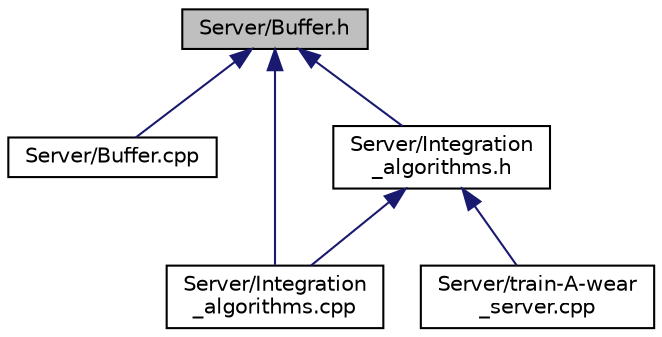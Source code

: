 digraph "Server/Buffer.h"
{
 // INTERACTIVE_SVG=YES
 // LATEX_PDF_SIZE
  edge [fontname="Helvetica",fontsize="10",labelfontname="Helvetica",labelfontsize="10"];
  node [fontname="Helvetica",fontsize="10",shape=record];
  Node1 [label="Server/Buffer.h",height=0.2,width=0.4,color="black", fillcolor="grey75", style="filled", fontcolor="black",tooltip="Buffer for storing the last two values of a sensor."];
  Node1 -> Node2 [dir="back",color="midnightblue",fontsize="10",style="solid",fontname="Helvetica"];
  Node2 [label="Server/Buffer.cpp",height=0.2,width=0.4,color="black", fillcolor="white", style="filled",URL="$_buffer_8cpp.html",tooltip="Buffer for storing the last two values of a sensor."];
  Node1 -> Node3 [dir="back",color="midnightblue",fontsize="10",style="solid",fontname="Helvetica"];
  Node3 [label="Server/Integration\l_algorithms.h",height=0.2,width=0.4,color="black", fillcolor="white", style="filled",URL="$_integration__algorithms_8h.html",tooltip="Algorithms used for the measurement of the posture of the person wearing the train-A-wear sensor syst..."];
  Node3 -> Node4 [dir="back",color="midnightblue",fontsize="10",style="solid",fontname="Helvetica"];
  Node4 [label="Server/Integration\l_algorithms.cpp",height=0.2,width=0.4,color="black", fillcolor="white", style="filled",URL="$_integration__algorithms_8cpp.html",tooltip="Algorithms used for the measurement of the posture of the person wearing the train-A-wear sensor syst..."];
  Node3 -> Node5 [dir="back",color="midnightblue",fontsize="10",style="solid",fontname="Helvetica"];
  Node5 [label="Server/train-A-wear\l_server.cpp",height=0.2,width=0.4,color="black", fillcolor="white", style="filled",URL="$train-_a-wear__server_8cpp.html",tooltip="train-A-wear server file. A UDP server that binds to port 31415 to listen for any train-A-wear active..."];
  Node1 -> Node4 [dir="back",color="midnightblue",fontsize="10",style="solid",fontname="Helvetica"];
}
